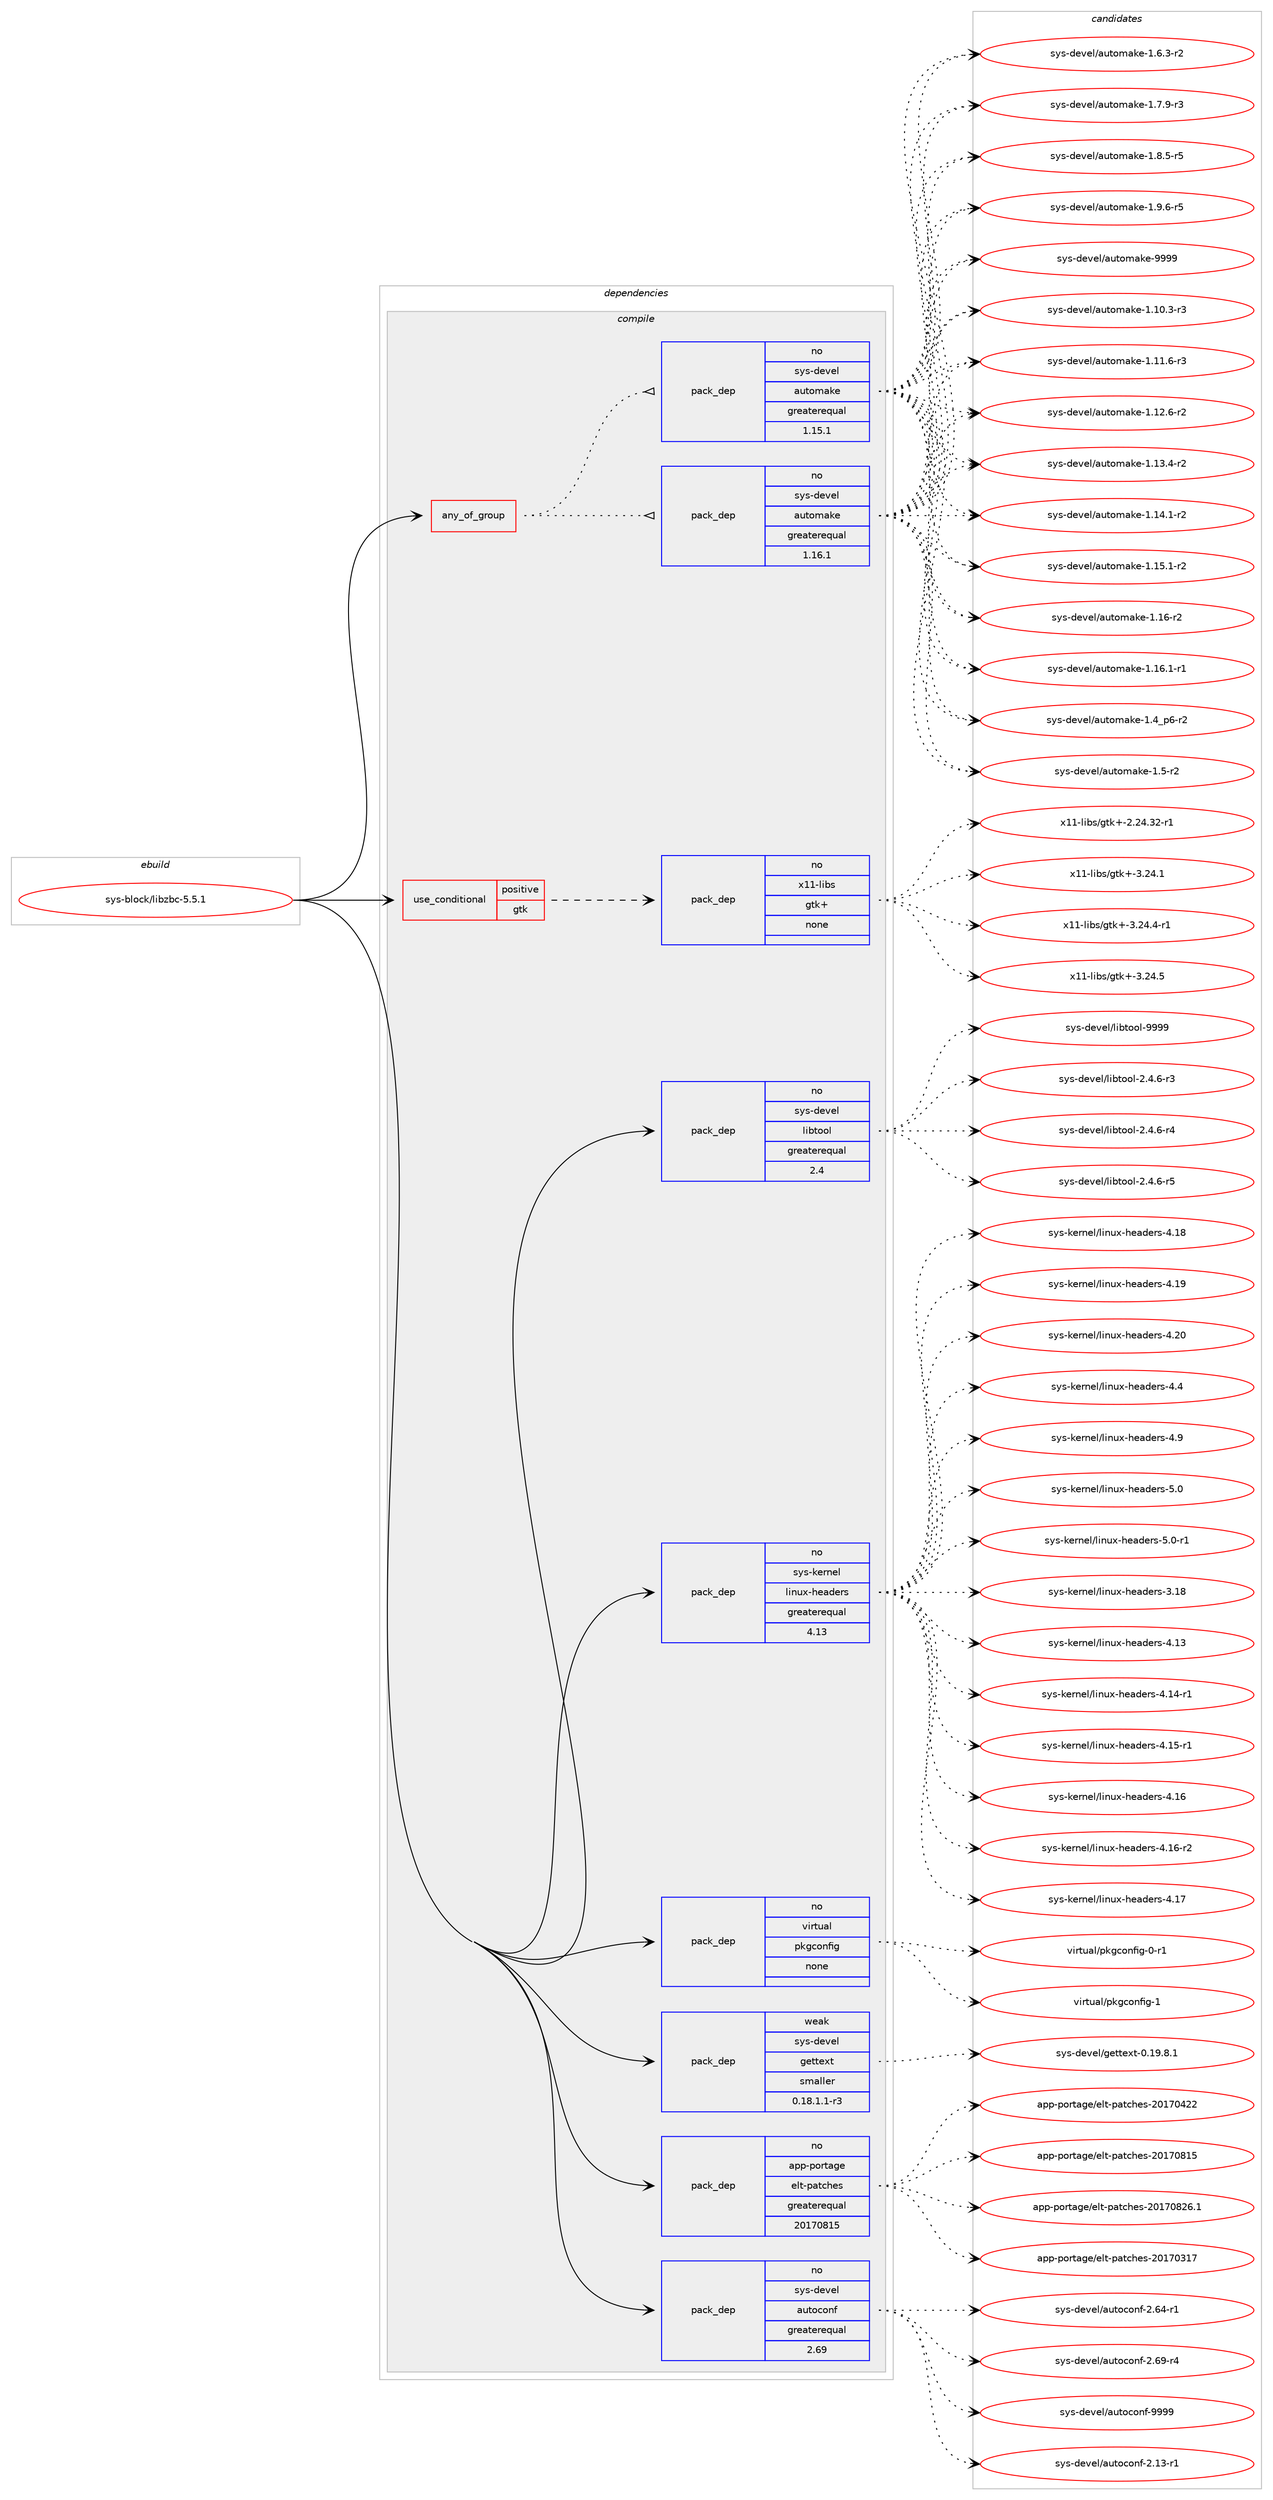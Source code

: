 digraph prolog {

# *************
# Graph options
# *************

newrank=true;
concentrate=true;
compound=true;
graph [rankdir=LR,fontname=Helvetica,fontsize=10,ranksep=1.5];#, ranksep=2.5, nodesep=0.2];
edge  [arrowhead=vee];
node  [fontname=Helvetica,fontsize=10];

# **********
# The ebuild
# **********

subgraph cluster_leftcol {
color=gray;
rank=same;
label=<<i>ebuild</i>>;
id [label="sys-block/libzbc-5.5.1", color=red, width=4, href="../sys-block/libzbc-5.5.1.svg"];
}

# ****************
# The dependencies
# ****************

subgraph cluster_midcol {
color=gray;
label=<<i>dependencies</i>>;
subgraph cluster_compile {
fillcolor="#eeeeee";
style=filled;
label=<<i>compile</i>>;
subgraph any27263 {
dependency1718531 [label=<<TABLE BORDER="0" CELLBORDER="1" CELLSPACING="0" CELLPADDING="4"><TR><TD CELLPADDING="10">any_of_group</TD></TR></TABLE>>, shape=none, color=red];subgraph pack1232365 {
dependency1718532 [label=<<TABLE BORDER="0" CELLBORDER="1" CELLSPACING="0" CELLPADDING="4" WIDTH="220"><TR><TD ROWSPAN="6" CELLPADDING="30">pack_dep</TD></TR><TR><TD WIDTH="110">no</TD></TR><TR><TD>sys-devel</TD></TR><TR><TD>automake</TD></TR><TR><TD>greaterequal</TD></TR><TR><TD>1.16.1</TD></TR></TABLE>>, shape=none, color=blue];
}
dependency1718531:e -> dependency1718532:w [weight=20,style="dotted",arrowhead="oinv"];
subgraph pack1232366 {
dependency1718533 [label=<<TABLE BORDER="0" CELLBORDER="1" CELLSPACING="0" CELLPADDING="4" WIDTH="220"><TR><TD ROWSPAN="6" CELLPADDING="30">pack_dep</TD></TR><TR><TD WIDTH="110">no</TD></TR><TR><TD>sys-devel</TD></TR><TR><TD>automake</TD></TR><TR><TD>greaterequal</TD></TR><TR><TD>1.15.1</TD></TR></TABLE>>, shape=none, color=blue];
}
dependency1718531:e -> dependency1718533:w [weight=20,style="dotted",arrowhead="oinv"];
}
id:e -> dependency1718531:w [weight=20,style="solid",arrowhead="vee"];
subgraph cond458023 {
dependency1718534 [label=<<TABLE BORDER="0" CELLBORDER="1" CELLSPACING="0" CELLPADDING="4"><TR><TD ROWSPAN="3" CELLPADDING="10">use_conditional</TD></TR><TR><TD>positive</TD></TR><TR><TD>gtk</TD></TR></TABLE>>, shape=none, color=red];
subgraph pack1232367 {
dependency1718535 [label=<<TABLE BORDER="0" CELLBORDER="1" CELLSPACING="0" CELLPADDING="4" WIDTH="220"><TR><TD ROWSPAN="6" CELLPADDING="30">pack_dep</TD></TR><TR><TD WIDTH="110">no</TD></TR><TR><TD>x11-libs</TD></TR><TR><TD>gtk+</TD></TR><TR><TD>none</TD></TR><TR><TD></TD></TR></TABLE>>, shape=none, color=blue];
}
dependency1718534:e -> dependency1718535:w [weight=20,style="dashed",arrowhead="vee"];
}
id:e -> dependency1718534:w [weight=20,style="solid",arrowhead="vee"];
subgraph pack1232368 {
dependency1718536 [label=<<TABLE BORDER="0" CELLBORDER="1" CELLSPACING="0" CELLPADDING="4" WIDTH="220"><TR><TD ROWSPAN="6" CELLPADDING="30">pack_dep</TD></TR><TR><TD WIDTH="110">no</TD></TR><TR><TD>app-portage</TD></TR><TR><TD>elt-patches</TD></TR><TR><TD>greaterequal</TD></TR><TR><TD>20170815</TD></TR></TABLE>>, shape=none, color=blue];
}
id:e -> dependency1718536:w [weight=20,style="solid",arrowhead="vee"];
subgraph pack1232369 {
dependency1718537 [label=<<TABLE BORDER="0" CELLBORDER="1" CELLSPACING="0" CELLPADDING="4" WIDTH="220"><TR><TD ROWSPAN="6" CELLPADDING="30">pack_dep</TD></TR><TR><TD WIDTH="110">no</TD></TR><TR><TD>sys-devel</TD></TR><TR><TD>autoconf</TD></TR><TR><TD>greaterequal</TD></TR><TR><TD>2.69</TD></TR></TABLE>>, shape=none, color=blue];
}
id:e -> dependency1718537:w [weight=20,style="solid",arrowhead="vee"];
subgraph pack1232370 {
dependency1718538 [label=<<TABLE BORDER="0" CELLBORDER="1" CELLSPACING="0" CELLPADDING="4" WIDTH="220"><TR><TD ROWSPAN="6" CELLPADDING="30">pack_dep</TD></TR><TR><TD WIDTH="110">no</TD></TR><TR><TD>sys-devel</TD></TR><TR><TD>libtool</TD></TR><TR><TD>greaterequal</TD></TR><TR><TD>2.4</TD></TR></TABLE>>, shape=none, color=blue];
}
id:e -> dependency1718538:w [weight=20,style="solid",arrowhead="vee"];
subgraph pack1232371 {
dependency1718539 [label=<<TABLE BORDER="0" CELLBORDER="1" CELLSPACING="0" CELLPADDING="4" WIDTH="220"><TR><TD ROWSPAN="6" CELLPADDING="30">pack_dep</TD></TR><TR><TD WIDTH="110">no</TD></TR><TR><TD>sys-kernel</TD></TR><TR><TD>linux-headers</TD></TR><TR><TD>greaterequal</TD></TR><TR><TD>4.13</TD></TR></TABLE>>, shape=none, color=blue];
}
id:e -> dependency1718539:w [weight=20,style="solid",arrowhead="vee"];
subgraph pack1232372 {
dependency1718540 [label=<<TABLE BORDER="0" CELLBORDER="1" CELLSPACING="0" CELLPADDING="4" WIDTH="220"><TR><TD ROWSPAN="6" CELLPADDING="30">pack_dep</TD></TR><TR><TD WIDTH="110">no</TD></TR><TR><TD>virtual</TD></TR><TR><TD>pkgconfig</TD></TR><TR><TD>none</TD></TR><TR><TD></TD></TR></TABLE>>, shape=none, color=blue];
}
id:e -> dependency1718540:w [weight=20,style="solid",arrowhead="vee"];
subgraph pack1232373 {
dependency1718541 [label=<<TABLE BORDER="0" CELLBORDER="1" CELLSPACING="0" CELLPADDING="4" WIDTH="220"><TR><TD ROWSPAN="6" CELLPADDING="30">pack_dep</TD></TR><TR><TD WIDTH="110">weak</TD></TR><TR><TD>sys-devel</TD></TR><TR><TD>gettext</TD></TR><TR><TD>smaller</TD></TR><TR><TD>0.18.1.1-r3</TD></TR></TABLE>>, shape=none, color=blue];
}
id:e -> dependency1718541:w [weight=20,style="solid",arrowhead="vee"];
}
subgraph cluster_compileandrun {
fillcolor="#eeeeee";
style=filled;
label=<<i>compile and run</i>>;
}
subgraph cluster_run {
fillcolor="#eeeeee";
style=filled;
label=<<i>run</i>>;
}
}

# **************
# The candidates
# **************

subgraph cluster_choices {
rank=same;
color=gray;
label=<<i>candidates</i>>;

subgraph choice1232365 {
color=black;
nodesep=1;
choice11512111545100101118101108479711711611110997107101454946494846514511451 [label="sys-devel/automake-1.10.3-r3", color=red, width=4,href="../sys-devel/automake-1.10.3-r3.svg"];
choice11512111545100101118101108479711711611110997107101454946494946544511451 [label="sys-devel/automake-1.11.6-r3", color=red, width=4,href="../sys-devel/automake-1.11.6-r3.svg"];
choice11512111545100101118101108479711711611110997107101454946495046544511450 [label="sys-devel/automake-1.12.6-r2", color=red, width=4,href="../sys-devel/automake-1.12.6-r2.svg"];
choice11512111545100101118101108479711711611110997107101454946495146524511450 [label="sys-devel/automake-1.13.4-r2", color=red, width=4,href="../sys-devel/automake-1.13.4-r2.svg"];
choice11512111545100101118101108479711711611110997107101454946495246494511450 [label="sys-devel/automake-1.14.1-r2", color=red, width=4,href="../sys-devel/automake-1.14.1-r2.svg"];
choice11512111545100101118101108479711711611110997107101454946495346494511450 [label="sys-devel/automake-1.15.1-r2", color=red, width=4,href="../sys-devel/automake-1.15.1-r2.svg"];
choice1151211154510010111810110847971171161111099710710145494649544511450 [label="sys-devel/automake-1.16-r2", color=red, width=4,href="../sys-devel/automake-1.16-r2.svg"];
choice11512111545100101118101108479711711611110997107101454946495446494511449 [label="sys-devel/automake-1.16.1-r1", color=red, width=4,href="../sys-devel/automake-1.16.1-r1.svg"];
choice115121115451001011181011084797117116111109971071014549465295112544511450 [label="sys-devel/automake-1.4_p6-r2", color=red, width=4,href="../sys-devel/automake-1.4_p6-r2.svg"];
choice11512111545100101118101108479711711611110997107101454946534511450 [label="sys-devel/automake-1.5-r2", color=red, width=4,href="../sys-devel/automake-1.5-r2.svg"];
choice115121115451001011181011084797117116111109971071014549465446514511450 [label="sys-devel/automake-1.6.3-r2", color=red, width=4,href="../sys-devel/automake-1.6.3-r2.svg"];
choice115121115451001011181011084797117116111109971071014549465546574511451 [label="sys-devel/automake-1.7.9-r3", color=red, width=4,href="../sys-devel/automake-1.7.9-r3.svg"];
choice115121115451001011181011084797117116111109971071014549465646534511453 [label="sys-devel/automake-1.8.5-r5", color=red, width=4,href="../sys-devel/automake-1.8.5-r5.svg"];
choice115121115451001011181011084797117116111109971071014549465746544511453 [label="sys-devel/automake-1.9.6-r5", color=red, width=4,href="../sys-devel/automake-1.9.6-r5.svg"];
choice115121115451001011181011084797117116111109971071014557575757 [label="sys-devel/automake-9999", color=red, width=4,href="../sys-devel/automake-9999.svg"];
dependency1718532:e -> choice11512111545100101118101108479711711611110997107101454946494846514511451:w [style=dotted,weight="100"];
dependency1718532:e -> choice11512111545100101118101108479711711611110997107101454946494946544511451:w [style=dotted,weight="100"];
dependency1718532:e -> choice11512111545100101118101108479711711611110997107101454946495046544511450:w [style=dotted,weight="100"];
dependency1718532:e -> choice11512111545100101118101108479711711611110997107101454946495146524511450:w [style=dotted,weight="100"];
dependency1718532:e -> choice11512111545100101118101108479711711611110997107101454946495246494511450:w [style=dotted,weight="100"];
dependency1718532:e -> choice11512111545100101118101108479711711611110997107101454946495346494511450:w [style=dotted,weight="100"];
dependency1718532:e -> choice1151211154510010111810110847971171161111099710710145494649544511450:w [style=dotted,weight="100"];
dependency1718532:e -> choice11512111545100101118101108479711711611110997107101454946495446494511449:w [style=dotted,weight="100"];
dependency1718532:e -> choice115121115451001011181011084797117116111109971071014549465295112544511450:w [style=dotted,weight="100"];
dependency1718532:e -> choice11512111545100101118101108479711711611110997107101454946534511450:w [style=dotted,weight="100"];
dependency1718532:e -> choice115121115451001011181011084797117116111109971071014549465446514511450:w [style=dotted,weight="100"];
dependency1718532:e -> choice115121115451001011181011084797117116111109971071014549465546574511451:w [style=dotted,weight="100"];
dependency1718532:e -> choice115121115451001011181011084797117116111109971071014549465646534511453:w [style=dotted,weight="100"];
dependency1718532:e -> choice115121115451001011181011084797117116111109971071014549465746544511453:w [style=dotted,weight="100"];
dependency1718532:e -> choice115121115451001011181011084797117116111109971071014557575757:w [style=dotted,weight="100"];
}
subgraph choice1232366 {
color=black;
nodesep=1;
choice11512111545100101118101108479711711611110997107101454946494846514511451 [label="sys-devel/automake-1.10.3-r3", color=red, width=4,href="../sys-devel/automake-1.10.3-r3.svg"];
choice11512111545100101118101108479711711611110997107101454946494946544511451 [label="sys-devel/automake-1.11.6-r3", color=red, width=4,href="../sys-devel/automake-1.11.6-r3.svg"];
choice11512111545100101118101108479711711611110997107101454946495046544511450 [label="sys-devel/automake-1.12.6-r2", color=red, width=4,href="../sys-devel/automake-1.12.6-r2.svg"];
choice11512111545100101118101108479711711611110997107101454946495146524511450 [label="sys-devel/automake-1.13.4-r2", color=red, width=4,href="../sys-devel/automake-1.13.4-r2.svg"];
choice11512111545100101118101108479711711611110997107101454946495246494511450 [label="sys-devel/automake-1.14.1-r2", color=red, width=4,href="../sys-devel/automake-1.14.1-r2.svg"];
choice11512111545100101118101108479711711611110997107101454946495346494511450 [label="sys-devel/automake-1.15.1-r2", color=red, width=4,href="../sys-devel/automake-1.15.1-r2.svg"];
choice1151211154510010111810110847971171161111099710710145494649544511450 [label="sys-devel/automake-1.16-r2", color=red, width=4,href="../sys-devel/automake-1.16-r2.svg"];
choice11512111545100101118101108479711711611110997107101454946495446494511449 [label="sys-devel/automake-1.16.1-r1", color=red, width=4,href="../sys-devel/automake-1.16.1-r1.svg"];
choice115121115451001011181011084797117116111109971071014549465295112544511450 [label="sys-devel/automake-1.4_p6-r2", color=red, width=4,href="../sys-devel/automake-1.4_p6-r2.svg"];
choice11512111545100101118101108479711711611110997107101454946534511450 [label="sys-devel/automake-1.5-r2", color=red, width=4,href="../sys-devel/automake-1.5-r2.svg"];
choice115121115451001011181011084797117116111109971071014549465446514511450 [label="sys-devel/automake-1.6.3-r2", color=red, width=4,href="../sys-devel/automake-1.6.3-r2.svg"];
choice115121115451001011181011084797117116111109971071014549465546574511451 [label="sys-devel/automake-1.7.9-r3", color=red, width=4,href="../sys-devel/automake-1.7.9-r3.svg"];
choice115121115451001011181011084797117116111109971071014549465646534511453 [label="sys-devel/automake-1.8.5-r5", color=red, width=4,href="../sys-devel/automake-1.8.5-r5.svg"];
choice115121115451001011181011084797117116111109971071014549465746544511453 [label="sys-devel/automake-1.9.6-r5", color=red, width=4,href="../sys-devel/automake-1.9.6-r5.svg"];
choice115121115451001011181011084797117116111109971071014557575757 [label="sys-devel/automake-9999", color=red, width=4,href="../sys-devel/automake-9999.svg"];
dependency1718533:e -> choice11512111545100101118101108479711711611110997107101454946494846514511451:w [style=dotted,weight="100"];
dependency1718533:e -> choice11512111545100101118101108479711711611110997107101454946494946544511451:w [style=dotted,weight="100"];
dependency1718533:e -> choice11512111545100101118101108479711711611110997107101454946495046544511450:w [style=dotted,weight="100"];
dependency1718533:e -> choice11512111545100101118101108479711711611110997107101454946495146524511450:w [style=dotted,weight="100"];
dependency1718533:e -> choice11512111545100101118101108479711711611110997107101454946495246494511450:w [style=dotted,weight="100"];
dependency1718533:e -> choice11512111545100101118101108479711711611110997107101454946495346494511450:w [style=dotted,weight="100"];
dependency1718533:e -> choice1151211154510010111810110847971171161111099710710145494649544511450:w [style=dotted,weight="100"];
dependency1718533:e -> choice11512111545100101118101108479711711611110997107101454946495446494511449:w [style=dotted,weight="100"];
dependency1718533:e -> choice115121115451001011181011084797117116111109971071014549465295112544511450:w [style=dotted,weight="100"];
dependency1718533:e -> choice11512111545100101118101108479711711611110997107101454946534511450:w [style=dotted,weight="100"];
dependency1718533:e -> choice115121115451001011181011084797117116111109971071014549465446514511450:w [style=dotted,weight="100"];
dependency1718533:e -> choice115121115451001011181011084797117116111109971071014549465546574511451:w [style=dotted,weight="100"];
dependency1718533:e -> choice115121115451001011181011084797117116111109971071014549465646534511453:w [style=dotted,weight="100"];
dependency1718533:e -> choice115121115451001011181011084797117116111109971071014549465746544511453:w [style=dotted,weight="100"];
dependency1718533:e -> choice115121115451001011181011084797117116111109971071014557575757:w [style=dotted,weight="100"];
}
subgraph choice1232367 {
color=black;
nodesep=1;
choice12049494510810598115471031161074345504650524651504511449 [label="x11-libs/gtk+-2.24.32-r1", color=red, width=4,href="../x11-libs/gtk+-2.24.32-r1.svg"];
choice12049494510810598115471031161074345514650524649 [label="x11-libs/gtk+-3.24.1", color=red, width=4,href="../x11-libs/gtk+-3.24.1.svg"];
choice120494945108105981154710311610743455146505246524511449 [label="x11-libs/gtk+-3.24.4-r1", color=red, width=4,href="../x11-libs/gtk+-3.24.4-r1.svg"];
choice12049494510810598115471031161074345514650524653 [label="x11-libs/gtk+-3.24.5", color=red, width=4,href="../x11-libs/gtk+-3.24.5.svg"];
dependency1718535:e -> choice12049494510810598115471031161074345504650524651504511449:w [style=dotted,weight="100"];
dependency1718535:e -> choice12049494510810598115471031161074345514650524649:w [style=dotted,weight="100"];
dependency1718535:e -> choice120494945108105981154710311610743455146505246524511449:w [style=dotted,weight="100"];
dependency1718535:e -> choice12049494510810598115471031161074345514650524653:w [style=dotted,weight="100"];
}
subgraph choice1232368 {
color=black;
nodesep=1;
choice97112112451121111141169710310147101108116451129711699104101115455048495548514955 [label="app-portage/elt-patches-20170317", color=red, width=4,href="../app-portage/elt-patches-20170317.svg"];
choice97112112451121111141169710310147101108116451129711699104101115455048495548525050 [label="app-portage/elt-patches-20170422", color=red, width=4,href="../app-portage/elt-patches-20170422.svg"];
choice97112112451121111141169710310147101108116451129711699104101115455048495548564953 [label="app-portage/elt-patches-20170815", color=red, width=4,href="../app-portage/elt-patches-20170815.svg"];
choice971121124511211111411697103101471011081164511297116991041011154550484955485650544649 [label="app-portage/elt-patches-20170826.1", color=red, width=4,href="../app-portage/elt-patches-20170826.1.svg"];
dependency1718536:e -> choice97112112451121111141169710310147101108116451129711699104101115455048495548514955:w [style=dotted,weight="100"];
dependency1718536:e -> choice97112112451121111141169710310147101108116451129711699104101115455048495548525050:w [style=dotted,weight="100"];
dependency1718536:e -> choice97112112451121111141169710310147101108116451129711699104101115455048495548564953:w [style=dotted,weight="100"];
dependency1718536:e -> choice971121124511211111411697103101471011081164511297116991041011154550484955485650544649:w [style=dotted,weight="100"];
}
subgraph choice1232369 {
color=black;
nodesep=1;
choice1151211154510010111810110847971171161119911111010245504649514511449 [label="sys-devel/autoconf-2.13-r1", color=red, width=4,href="../sys-devel/autoconf-2.13-r1.svg"];
choice1151211154510010111810110847971171161119911111010245504654524511449 [label="sys-devel/autoconf-2.64-r1", color=red, width=4,href="../sys-devel/autoconf-2.64-r1.svg"];
choice1151211154510010111810110847971171161119911111010245504654574511452 [label="sys-devel/autoconf-2.69-r4", color=red, width=4,href="../sys-devel/autoconf-2.69-r4.svg"];
choice115121115451001011181011084797117116111991111101024557575757 [label="sys-devel/autoconf-9999", color=red, width=4,href="../sys-devel/autoconf-9999.svg"];
dependency1718537:e -> choice1151211154510010111810110847971171161119911111010245504649514511449:w [style=dotted,weight="100"];
dependency1718537:e -> choice1151211154510010111810110847971171161119911111010245504654524511449:w [style=dotted,weight="100"];
dependency1718537:e -> choice1151211154510010111810110847971171161119911111010245504654574511452:w [style=dotted,weight="100"];
dependency1718537:e -> choice115121115451001011181011084797117116111991111101024557575757:w [style=dotted,weight="100"];
}
subgraph choice1232370 {
color=black;
nodesep=1;
choice1151211154510010111810110847108105981161111111084550465246544511451 [label="sys-devel/libtool-2.4.6-r3", color=red, width=4,href="../sys-devel/libtool-2.4.6-r3.svg"];
choice1151211154510010111810110847108105981161111111084550465246544511452 [label="sys-devel/libtool-2.4.6-r4", color=red, width=4,href="../sys-devel/libtool-2.4.6-r4.svg"];
choice1151211154510010111810110847108105981161111111084550465246544511453 [label="sys-devel/libtool-2.4.6-r5", color=red, width=4,href="../sys-devel/libtool-2.4.6-r5.svg"];
choice1151211154510010111810110847108105981161111111084557575757 [label="sys-devel/libtool-9999", color=red, width=4,href="../sys-devel/libtool-9999.svg"];
dependency1718538:e -> choice1151211154510010111810110847108105981161111111084550465246544511451:w [style=dotted,weight="100"];
dependency1718538:e -> choice1151211154510010111810110847108105981161111111084550465246544511452:w [style=dotted,weight="100"];
dependency1718538:e -> choice1151211154510010111810110847108105981161111111084550465246544511453:w [style=dotted,weight="100"];
dependency1718538:e -> choice1151211154510010111810110847108105981161111111084557575757:w [style=dotted,weight="100"];
}
subgraph choice1232371 {
color=black;
nodesep=1;
choice115121115451071011141101011084710810511011712045104101971001011141154551464956 [label="sys-kernel/linux-headers-3.18", color=red, width=4,href="../sys-kernel/linux-headers-3.18.svg"];
choice115121115451071011141101011084710810511011712045104101971001011141154552464951 [label="sys-kernel/linux-headers-4.13", color=red, width=4,href="../sys-kernel/linux-headers-4.13.svg"];
choice1151211154510710111411010110847108105110117120451041019710010111411545524649524511449 [label="sys-kernel/linux-headers-4.14-r1", color=red, width=4,href="../sys-kernel/linux-headers-4.14-r1.svg"];
choice1151211154510710111411010110847108105110117120451041019710010111411545524649534511449 [label="sys-kernel/linux-headers-4.15-r1", color=red, width=4,href="../sys-kernel/linux-headers-4.15-r1.svg"];
choice115121115451071011141101011084710810511011712045104101971001011141154552464954 [label="sys-kernel/linux-headers-4.16", color=red, width=4,href="../sys-kernel/linux-headers-4.16.svg"];
choice1151211154510710111411010110847108105110117120451041019710010111411545524649544511450 [label="sys-kernel/linux-headers-4.16-r2", color=red, width=4,href="../sys-kernel/linux-headers-4.16-r2.svg"];
choice115121115451071011141101011084710810511011712045104101971001011141154552464955 [label="sys-kernel/linux-headers-4.17", color=red, width=4,href="../sys-kernel/linux-headers-4.17.svg"];
choice115121115451071011141101011084710810511011712045104101971001011141154552464956 [label="sys-kernel/linux-headers-4.18", color=red, width=4,href="../sys-kernel/linux-headers-4.18.svg"];
choice115121115451071011141101011084710810511011712045104101971001011141154552464957 [label="sys-kernel/linux-headers-4.19", color=red, width=4,href="../sys-kernel/linux-headers-4.19.svg"];
choice115121115451071011141101011084710810511011712045104101971001011141154552465048 [label="sys-kernel/linux-headers-4.20", color=red, width=4,href="../sys-kernel/linux-headers-4.20.svg"];
choice1151211154510710111411010110847108105110117120451041019710010111411545524652 [label="sys-kernel/linux-headers-4.4", color=red, width=4,href="../sys-kernel/linux-headers-4.4.svg"];
choice1151211154510710111411010110847108105110117120451041019710010111411545524657 [label="sys-kernel/linux-headers-4.9", color=red, width=4,href="../sys-kernel/linux-headers-4.9.svg"];
choice1151211154510710111411010110847108105110117120451041019710010111411545534648 [label="sys-kernel/linux-headers-5.0", color=red, width=4,href="../sys-kernel/linux-headers-5.0.svg"];
choice11512111545107101114110101108471081051101171204510410197100101114115455346484511449 [label="sys-kernel/linux-headers-5.0-r1", color=red, width=4,href="../sys-kernel/linux-headers-5.0-r1.svg"];
dependency1718539:e -> choice115121115451071011141101011084710810511011712045104101971001011141154551464956:w [style=dotted,weight="100"];
dependency1718539:e -> choice115121115451071011141101011084710810511011712045104101971001011141154552464951:w [style=dotted,weight="100"];
dependency1718539:e -> choice1151211154510710111411010110847108105110117120451041019710010111411545524649524511449:w [style=dotted,weight="100"];
dependency1718539:e -> choice1151211154510710111411010110847108105110117120451041019710010111411545524649534511449:w [style=dotted,weight="100"];
dependency1718539:e -> choice115121115451071011141101011084710810511011712045104101971001011141154552464954:w [style=dotted,weight="100"];
dependency1718539:e -> choice1151211154510710111411010110847108105110117120451041019710010111411545524649544511450:w [style=dotted,weight="100"];
dependency1718539:e -> choice115121115451071011141101011084710810511011712045104101971001011141154552464955:w [style=dotted,weight="100"];
dependency1718539:e -> choice115121115451071011141101011084710810511011712045104101971001011141154552464956:w [style=dotted,weight="100"];
dependency1718539:e -> choice115121115451071011141101011084710810511011712045104101971001011141154552464957:w [style=dotted,weight="100"];
dependency1718539:e -> choice115121115451071011141101011084710810511011712045104101971001011141154552465048:w [style=dotted,weight="100"];
dependency1718539:e -> choice1151211154510710111411010110847108105110117120451041019710010111411545524652:w [style=dotted,weight="100"];
dependency1718539:e -> choice1151211154510710111411010110847108105110117120451041019710010111411545524657:w [style=dotted,weight="100"];
dependency1718539:e -> choice1151211154510710111411010110847108105110117120451041019710010111411545534648:w [style=dotted,weight="100"];
dependency1718539:e -> choice11512111545107101114110101108471081051101171204510410197100101114115455346484511449:w [style=dotted,weight="100"];
}
subgraph choice1232372 {
color=black;
nodesep=1;
choice11810511411611797108471121071039911111010210510345484511449 [label="virtual/pkgconfig-0-r1", color=red, width=4,href="../virtual/pkgconfig-0-r1.svg"];
choice1181051141161179710847112107103991111101021051034549 [label="virtual/pkgconfig-1", color=red, width=4,href="../virtual/pkgconfig-1.svg"];
dependency1718540:e -> choice11810511411611797108471121071039911111010210510345484511449:w [style=dotted,weight="100"];
dependency1718540:e -> choice1181051141161179710847112107103991111101021051034549:w [style=dotted,weight="100"];
}
subgraph choice1232373 {
color=black;
nodesep=1;
choice1151211154510010111810110847103101116116101120116454846495746564649 [label="sys-devel/gettext-0.19.8.1", color=red, width=4,href="../sys-devel/gettext-0.19.8.1.svg"];
dependency1718541:e -> choice1151211154510010111810110847103101116116101120116454846495746564649:w [style=dotted,weight="100"];
}
}

}
